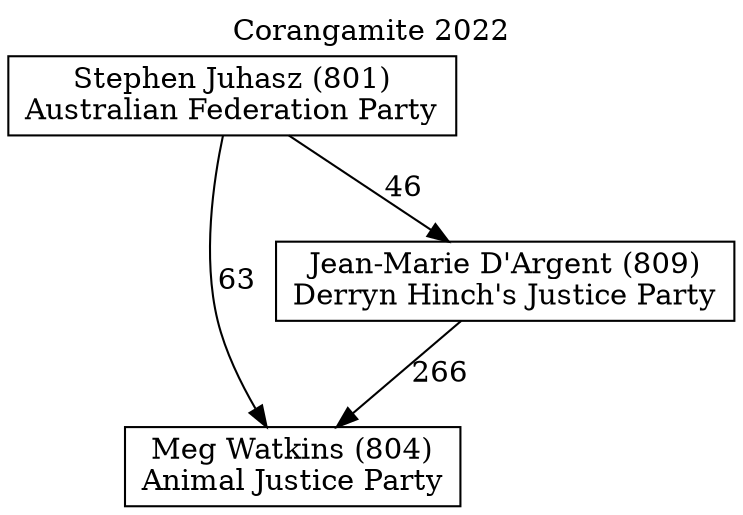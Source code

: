 // House preference flow
digraph "Meg Watkins (804)_Corangamite_2022" {
	graph [label="Corangamite 2022" labelloc=t mclimit=10]
	node [shape=box]
	"Meg Watkins (804)" [label="Meg Watkins (804)
Animal Justice Party"]
	"Jean-Marie D'Argent (809)" [label="Jean-Marie D'Argent (809)
Derryn Hinch's Justice Party"]
	"Stephen Juhasz (801)" [label="Stephen Juhasz (801)
Australian Federation Party"]
	"Jean-Marie D'Argent (809)" -> "Meg Watkins (804)" [label=266]
	"Stephen Juhasz (801)" -> "Jean-Marie D'Argent (809)" [label=46]
	"Stephen Juhasz (801)" -> "Meg Watkins (804)" [label=63]
}

